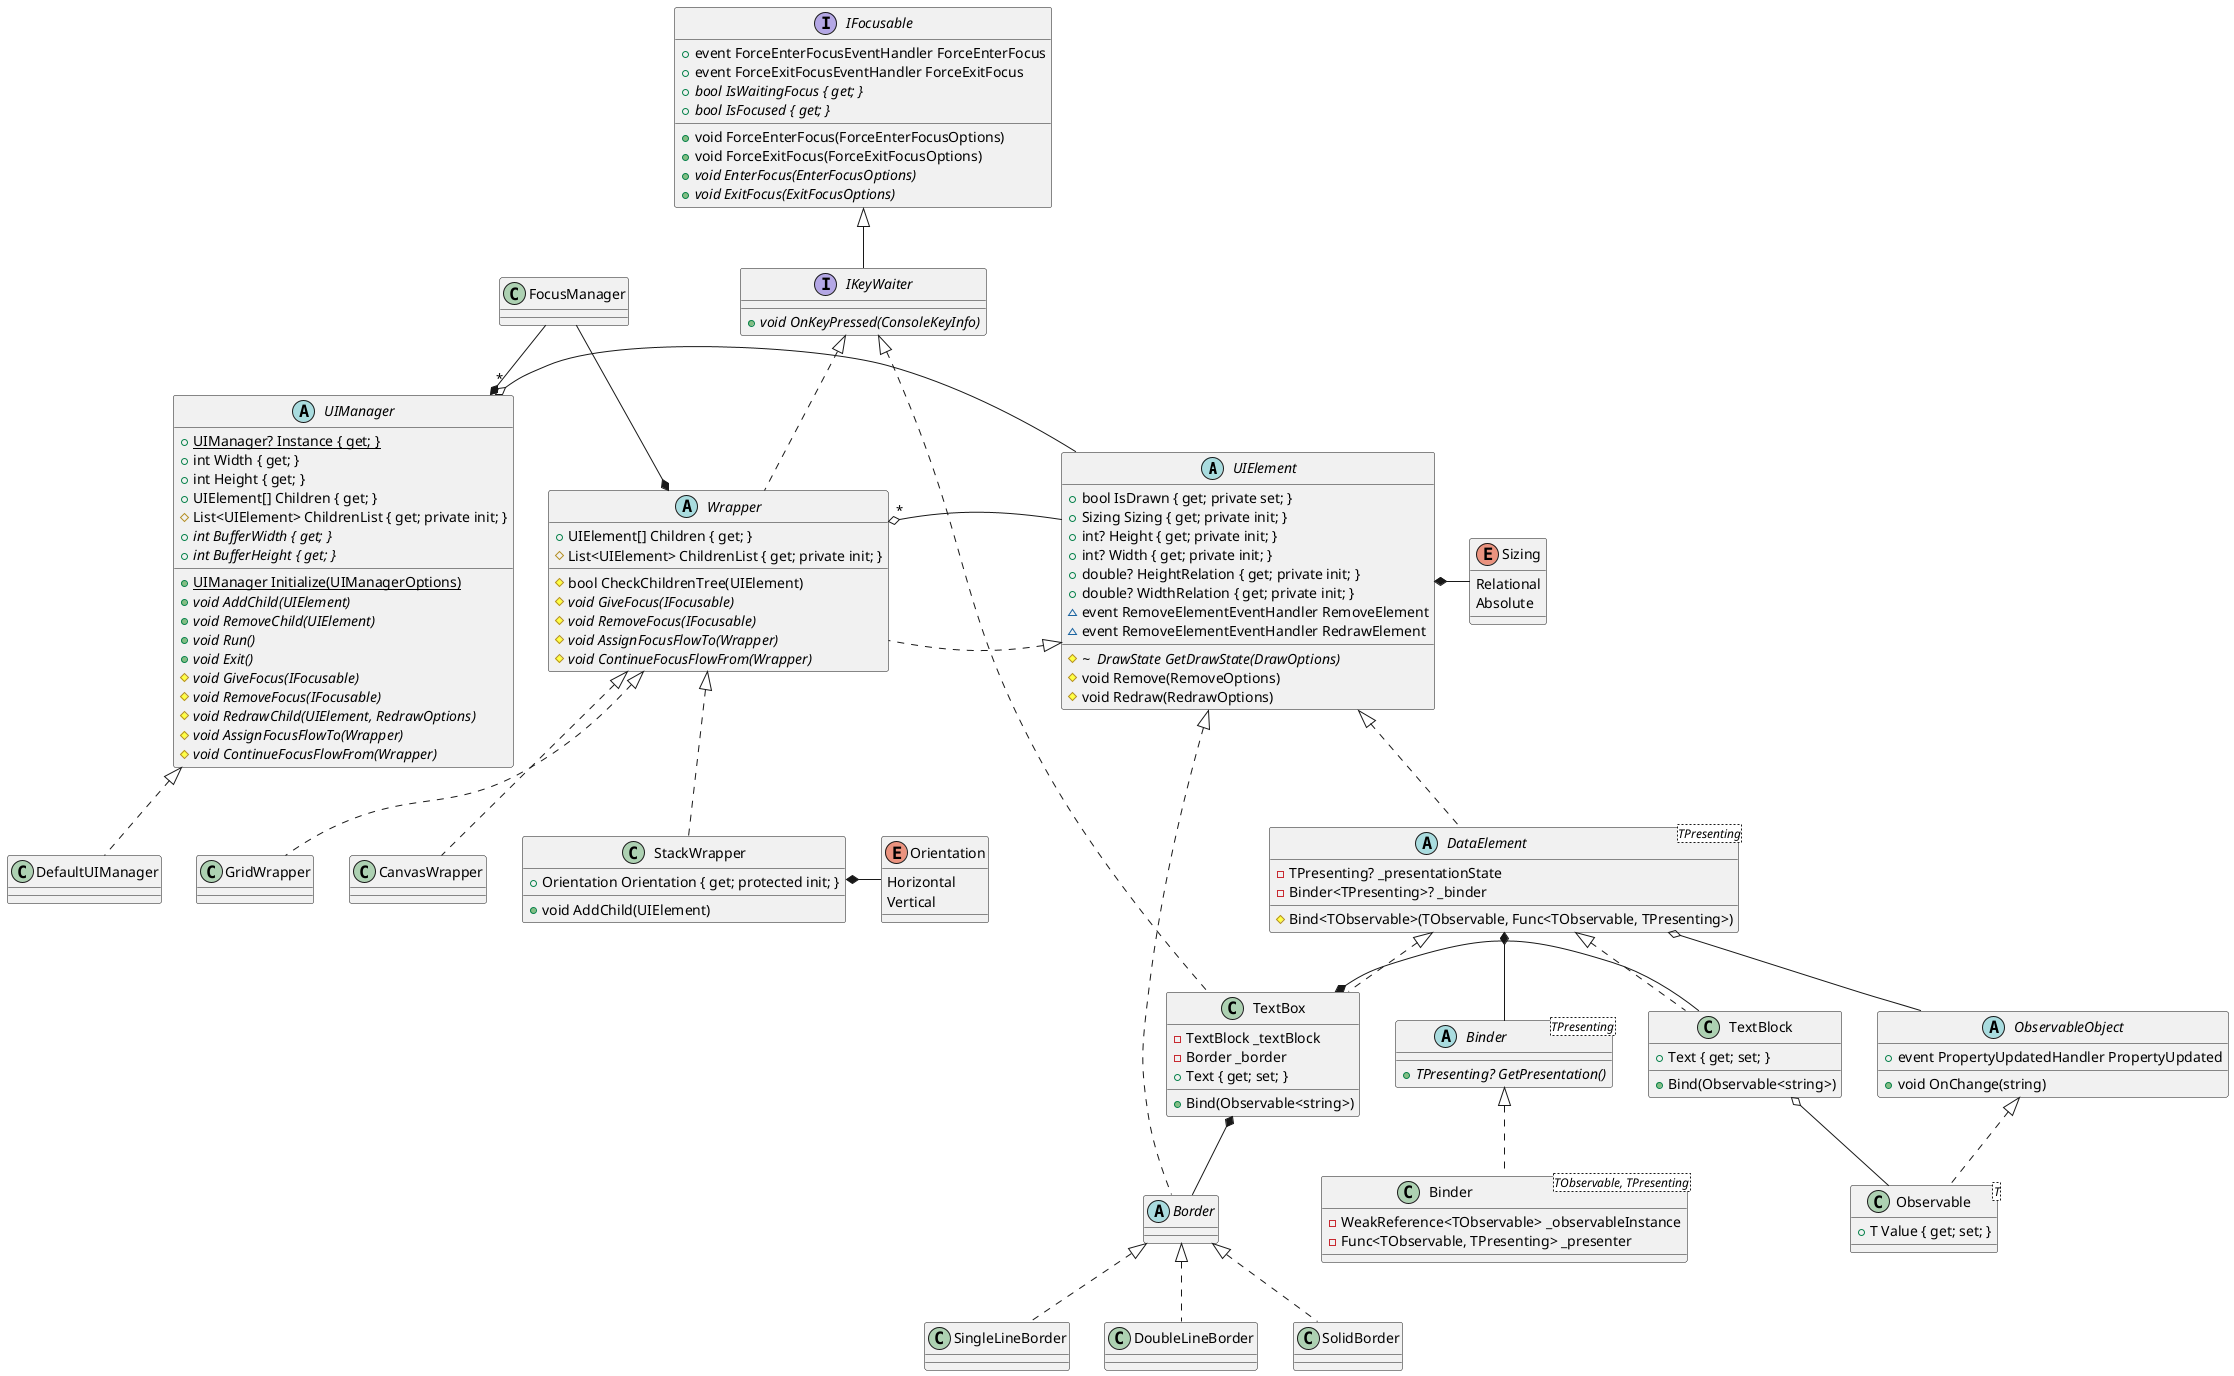 ﻿@startuml
'Console interface


abstract UIElement $Core $Public
{    
    + bool IsDrawn { get; private set; }
    + Sizing Sizing { get; private init; }
    + int? Height { get; private init; }
    + int? Width { get; private init; }
    + double? HeightRelation { get; private init; }
    + double? WidthRelation { get; private init; }
    'protected internal member
    #~  {abstract} DrawState GetDrawState(DrawOptions)
    ~ event RemoveElementEventHandler RemoveElement
    # void Remove(RemoveOptions)
    ~ event RemoveElementEventHandler RedrawElement
    # void Redraw(RedrawOptions)
    
}

abstract UIManager $Core $Public
{
    + {static} UIManager? Instance { get; }
    + {static} UIManager Initialize(UIManagerOptions)
    + int Width { get; }
    + int Height { get; }
    + UIElement[] Children { get; }
    # List<UIElement> ChildrenList { get; private init; }
    + {abstract} int BufferWidth { get; }
    + {abstract} int BufferHeight { get; }
    + {abstract} void AddChild(UIElement)
    + {abstract} void RemoveChild(UIElement)
    + {abstract} void Run()
    + {abstract} void Exit()
    # {abstract} void GiveFocus(IFocusable)
    # {abstract} void RemoveFocus(IFocusable)
    # {abstract} void RedrawChild(UIElement, RedrawOptions)
    # {abstract} void AssignFocusFlowTo(Wrapper)
    # {abstract} void ContinueFocusFlowFrom(Wrapper)
}
UIManager "*" o- UIElement

class DefaultUIManager $Internal implements UIManager
{
    
}

interface IFocusable $Core $Public
{
    + void ForceEnterFocus(ForceEnterFocusOptions)
    + void ForceExitFocus(ForceExitFocusOptions)
    + event ForceEnterFocusEventHandler ForceEnterFocus
    + event ForceExitFocusEventHandler ForceExitFocus
    + {abstract} void EnterFocus(EnterFocusOptions)
    + {abstract} void ExitFocus(ExitFocusOptions)
    + {abstract} bool IsWaitingFocus { get; }
    + {abstract} bool IsFocused { get; }
}

interface IKeyWaiter $Core $Public implements IFocusable
{
    + {abstract} void OnKeyPressed(ConsoleKeyInfo)   
}

abstract Wrapper $Core $Public implements UIElement, IKeyWaiter
{
    + UIElement[] Children { get; }
    # List<UIElement> ChildrenList { get; private init; }
    # bool CheckChildrenTree(UIElement) 
    # {abstract} void GiveFocus(IFocusable)
    # {abstract} void RemoveFocus(IFocusable)
    # {abstract} void AssignFocusFlowTo(Wrapper)
    # {abstract} void ContinueFocusFlowFrom(Wrapper)
}
Wrapper "*" o- UIElement 

class FocusManager $Core $Internal
{
    
}

FocusManager --* UIManager
FocusManager -* Wrapper


enum Sizing $Public
{
    Relational
    Absolute
    
}
UIElement *- Sizing

class GridWrapper $Public implements Wrapper
{
    
}

class StackWrapper $Public implements Wrapper
{
    + Orientation Orientation { get; protected init; }
    + void AddChild(UIElement)
}
StackWrapper *- Orientation

class CanvasWrapper $Public implements Wrapper
{
    
}

enum Orientation $Public
{
    Horizontal
    Vertical
}

abstract ObservableObject $Public
{
    + event PropertyUpdatedHandler PropertyUpdated
    + void OnChange(string)
}

class Observable<T> $Public implements ObservableObject
{
    + T Value { get; set; }
}

abstract DataElement<TPresenting> $Public implements UIElement
{
    - TPresenting? _presentationState
    - Binder<TPresenting>? _binder
    # Bind<TObservable>(TObservable, Func<TObservable, TPresenting>)
'    + {abstract} void Redraw()
}

'internal type
abstract class "Binder<TPresenting>" as ABinder $Internal
{
    + {abstract} TPresenting? GetPresentation()
}

'internal type
class Binder<TObservable, TPresenting> $Internal implements ABinder
{
    - WeakReference<TObservable> _observableInstance
    - Func<TObservable, TPresenting> _presenter
}

DataElement *-- ABinder
DataElement o- ObservableObject

abstract Border $Public implements UIElement
{
    
}

class SingleLineBorder $Public implements Border

class DoubleLineBorder $Public implements Border

class SolidBorder $Public implements Border

class TextBlock $Public implements DataElement
{
    + Bind(Observable<string>)
    + Text { get; set; }
}

class TextBox $Public implements DataElement, IKeyWaiter
{
    - TextBlock _textBlock
    - Border _border
    + Bind(Observable<string>)
    + Text { get; set; }
}

TextBox *- TextBlock
TextBox *-- Border
TextBlock o-- Observable

'hide *
show $Core

@enduml